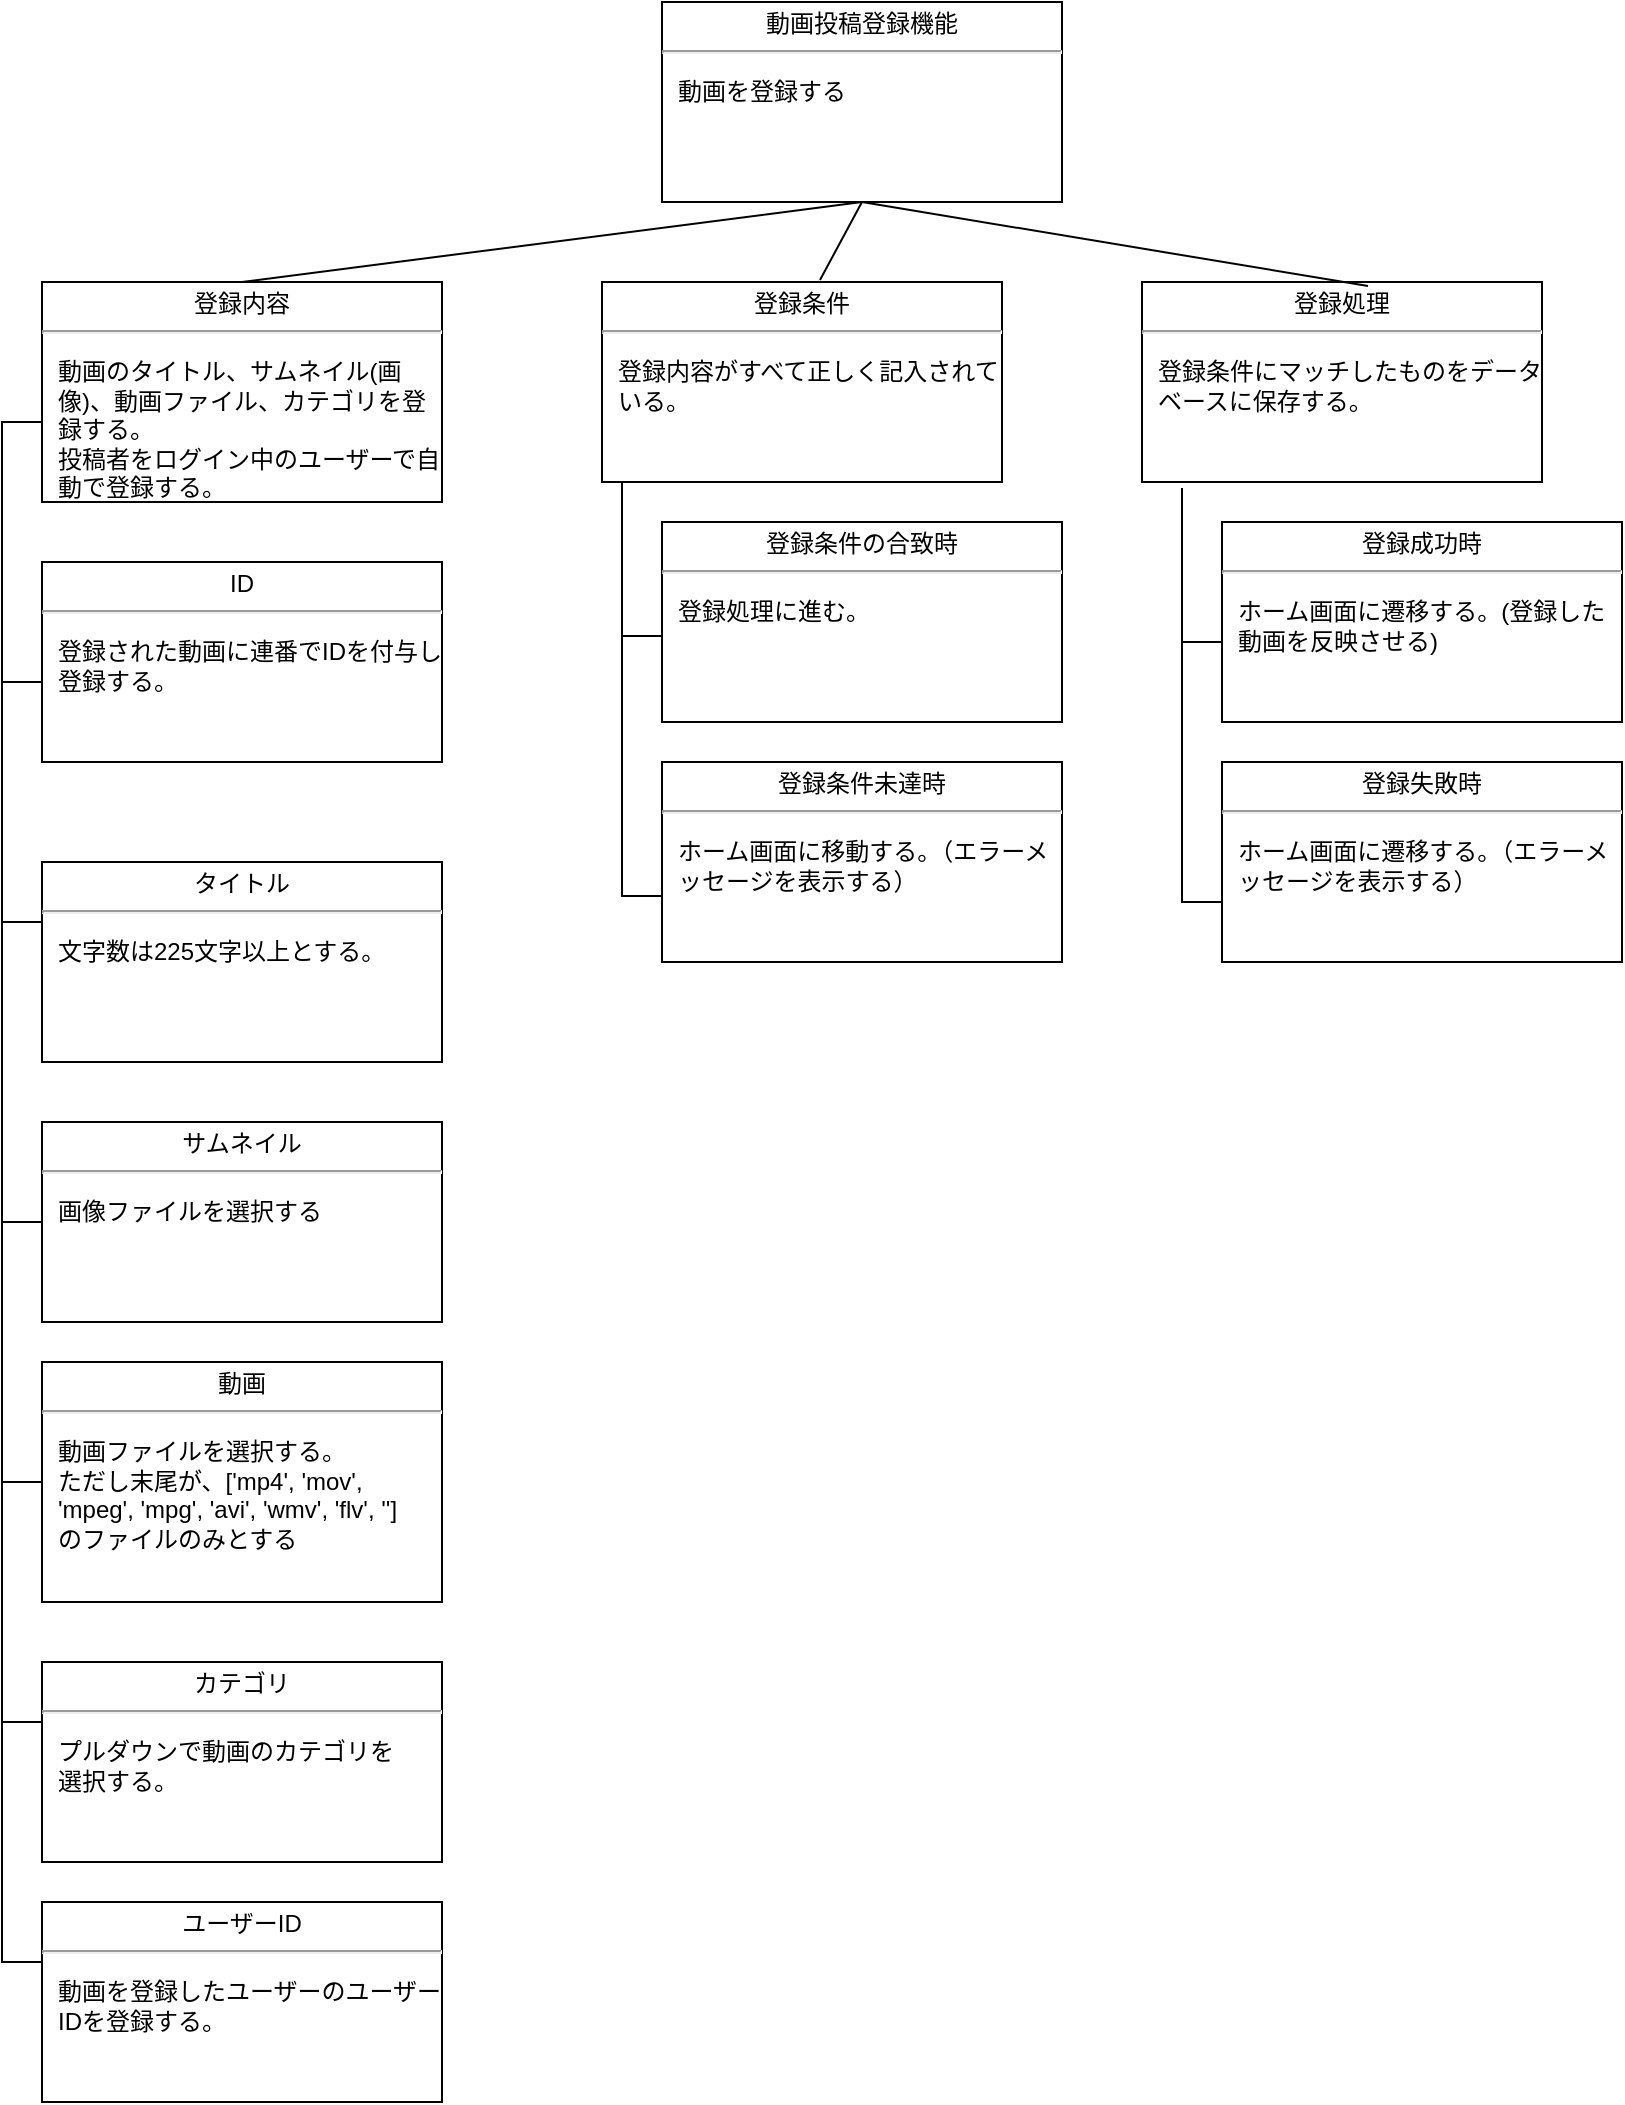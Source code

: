 <mxfile version="14.6.13" type="device"><diagram id="3q8DmHN7vmCkUKKWq3EM" name="ページ1"><mxGraphModel dx="2153" dy="626" grid="1" gridSize="10" guides="1" tooltips="1" connect="1" arrows="1" fold="1" page="1" pageScale="1" pageWidth="827" pageHeight="1169" math="0" shadow="0"><root><mxCell id="0"/><mxCell id="1" parent="0"/><mxCell id="uLBzzEugCAjxn1qEGmEh-2" value="&lt;p style=&quot;margin: 0px ; margin-top: 4px ; text-align: center&quot;&gt;動画投稿登録機能&lt;/p&gt;&lt;hr&gt;&lt;p&gt;&lt;/p&gt;&lt;p style=&quot;margin: 0px ; margin-left: 8px ; text-align: left&quot;&gt;動画を登録する&lt;/p&gt;" style="shape=rect;overflow=fill;html=1;whiteSpace=wrap;align=center;" parent="1" vertex="1"><mxGeometry x="320" y="20" width="200" height="100" as="geometry"/></mxCell><mxCell id="uLBzzEugCAjxn1qEGmEh-7" value="&lt;p style=&quot;margin: 0px ; margin-top: 4px ; text-align: center&quot;&gt;登録成功時&lt;/p&gt;&lt;hr&gt;&lt;p&gt;&lt;/p&gt;&lt;p style=&quot;margin: 0px ; margin-left: 8px ; text-align: left&quot;&gt;&lt;span&gt;ホーム画面に遷移する。(登録した動画を反映させる)&lt;/span&gt;&lt;br&gt;&lt;/p&gt;" style="shape=rect;overflow=fill;html=1;whiteSpace=wrap;align=center;" parent="1" vertex="1"><mxGeometry x="600" y="280" width="200" height="100" as="geometry"/></mxCell><mxCell id="uLBzzEugCAjxn1qEGmEh-8" value="&lt;p style=&quot;margin: 0px ; margin-top: 4px ; text-align: center&quot;&gt;登録処理&lt;/p&gt;&lt;hr&gt;&lt;p&gt;&lt;/p&gt;&lt;p style=&quot;margin: 0px ; margin-left: 8px ; text-align: left&quot;&gt;登録条件にマッチしたものをデータベースに保存する。&lt;/p&gt;" style="shape=rect;overflow=fill;html=1;whiteSpace=wrap;align=center;" parent="1" vertex="1"><mxGeometry x="560" y="160" width="200" height="100" as="geometry"/></mxCell><mxCell id="uLBzzEugCAjxn1qEGmEh-9" value="&lt;p style=&quot;margin: 0px ; margin-top: 4px ; text-align: center&quot;&gt;登録条件未達時&lt;/p&gt;&lt;hr&gt;&lt;p&gt;&lt;/p&gt;&lt;p style=&quot;margin: 0px ; margin-left: 8px ; text-align: left&quot;&gt;ホーム画面に移動する。（エラーメッセージを表示する）&lt;/p&gt;" style="shape=rect;overflow=fill;html=1;whiteSpace=wrap;align=center;" parent="1" vertex="1"><mxGeometry x="320" y="400" width="200" height="100" as="geometry"/></mxCell><mxCell id="uLBzzEugCAjxn1qEGmEh-10" value="&lt;p style=&quot;margin: 0px ; margin-top: 4px ; text-align: center&quot;&gt;登録条件&lt;/p&gt;&lt;hr&gt;&lt;p&gt;&lt;/p&gt;&lt;p style=&quot;margin: 0px ; margin-left: 8px ; text-align: left&quot;&gt;登録内容がすべて正しく記入されている。&lt;/p&gt;" style="shape=rect;overflow=fill;html=1;whiteSpace=wrap;align=center;" parent="1" vertex="1"><mxGeometry x="290" y="160" width="200" height="100" as="geometry"/></mxCell><mxCell id="uLBzzEugCAjxn1qEGmEh-11" value="&lt;p style=&quot;margin: 0px ; margin-top: 4px ; text-align: center&quot;&gt;登録内容&lt;/p&gt;&lt;hr&gt;&lt;p&gt;&lt;/p&gt;&lt;p style=&quot;margin: 0px ; margin-left: 8px ; text-align: left&quot;&gt;動画のタイトル、サムネイル(画像)、動画ファイル、カテゴリを登録する。&lt;/p&gt;&lt;p style=&quot;margin: 0px ; margin-left: 8px ; text-align: left&quot;&gt;投稿者をログイン中のユーザーで自動で登録する。&lt;/p&gt;" style="shape=rect;overflow=fill;html=1;whiteSpace=wrap;align=center;" parent="1" vertex="1"><mxGeometry x="10" y="160" width="200" height="110" as="geometry"/></mxCell><mxCell id="uLBzzEugCAjxn1qEGmEh-12" value="&lt;p style=&quot;margin: 0px ; margin-top: 4px ; text-align: center&quot;&gt;ユーザーID&lt;/p&gt;&lt;hr&gt;&lt;p&gt;&lt;/p&gt;&lt;p style=&quot;margin: 0px ; margin-left: 8px ; text-align: left&quot;&gt;&lt;span&gt;動画を登録したユーザーのユーザーIDを登録する。&lt;/span&gt;&lt;/p&gt;" style="shape=rect;overflow=fill;html=1;whiteSpace=wrap;align=center;" parent="1" vertex="1"><mxGeometry x="10" y="970" width="200" height="100" as="geometry"/></mxCell><mxCell id="uLBzzEugCAjxn1qEGmEh-13" value="&lt;p style=&quot;margin: 0px ; margin-top: 4px ; text-align: center&quot;&gt;ID&lt;/p&gt;&lt;hr&gt;&lt;p&gt;&lt;/p&gt;&lt;p style=&quot;margin: 0px ; margin-left: 8px ; text-align: left&quot;&gt;登録された動画に連番でIDを付与し&lt;/p&gt;&lt;p style=&quot;margin: 0px ; margin-left: 8px ; text-align: left&quot;&gt;登録する。&lt;/p&gt;" style="shape=rect;overflow=fill;html=1;whiteSpace=wrap;align=center;" parent="1" vertex="1"><mxGeometry x="10" y="300" width="200" height="100" as="geometry"/></mxCell><mxCell id="uLBzzEugCAjxn1qEGmEh-14" value="&lt;p style=&quot;margin: 0px ; margin-top: 4px ; text-align: center&quot;&gt;登録条件の合致時&lt;/p&gt;&lt;hr&gt;&lt;p&gt;&lt;/p&gt;&lt;p style=&quot;margin: 0px ; margin-left: 8px ; text-align: left&quot;&gt;登録処理に進む。&lt;/p&gt;" style="shape=rect;overflow=fill;html=1;whiteSpace=wrap;align=center;" parent="1" vertex="1"><mxGeometry x="320" y="280" width="200" height="100" as="geometry"/></mxCell><mxCell id="uLBzzEugCAjxn1qEGmEh-16" value="&lt;p style=&quot;margin: 0px ; margin-top: 4px ; text-align: center&quot;&gt;タイトル&lt;/p&gt;&lt;hr&gt;&lt;p&gt;&lt;/p&gt;&lt;p style=&quot;margin: 0px ; margin-left: 8px ; text-align: left&quot;&gt;文字数は225文字以上とする。&lt;/p&gt;&lt;p style=&quot;margin: 0px ; margin-left: 8px ; text-align: left&quot;&gt;&lt;br&gt;&lt;/p&gt;" style="shape=rect;overflow=fill;html=1;whiteSpace=wrap;align=center;" parent="1" vertex="1"><mxGeometry x="10" y="450" width="200" height="100" as="geometry"/></mxCell><mxCell id="uLBzzEugCAjxn1qEGmEh-20" value="&lt;p style=&quot;margin: 0px ; margin-top: 4px ; text-align: center&quot;&gt;登録失敗時&lt;/p&gt;&lt;hr&gt;&lt;p&gt;&lt;/p&gt;&lt;p style=&quot;margin: 0px ; margin-left: 8px ; text-align: left&quot;&gt;ホーム画面に遷移する。（エラーメッセージを表示する）&lt;/p&gt;" style="shape=rect;overflow=fill;html=1;whiteSpace=wrap;align=center;" parent="1" vertex="1"><mxGeometry x="600" y="400" width="200" height="100" as="geometry"/></mxCell><mxCell id="uLBzzEugCAjxn1qEGmEh-21" value="" style="endArrow=none;html=1;entryX=0.5;entryY=1;entryDx=0;entryDy=0;exitX=0.5;exitY=0;exitDx=0;exitDy=0;" parent="1" source="uLBzzEugCAjxn1qEGmEh-11" target="uLBzzEugCAjxn1qEGmEh-2" edge="1"><mxGeometry width="50" height="50" relative="1" as="geometry"><mxPoint x="450" y="330" as="sourcePoint"/><mxPoint x="500" y="280" as="targetPoint"/></mxGeometry></mxCell><mxCell id="uLBzzEugCAjxn1qEGmEh-23" value="" style="endArrow=none;html=1;exitX=0.565;exitY=0.02;exitDx=0;exitDy=0;exitPerimeter=0;" parent="1" source="uLBzzEugCAjxn1qEGmEh-8" edge="1"><mxGeometry width="50" height="50" relative="1" as="geometry"><mxPoint x="450" y="330" as="sourcePoint"/><mxPoint x="420" y="120" as="targetPoint"/></mxGeometry></mxCell><mxCell id="uLBzzEugCAjxn1qEGmEh-24" value="" style="endArrow=none;html=1;entryX=0.5;entryY=1;entryDx=0;entryDy=0;exitX=0.545;exitY=-0.01;exitDx=0;exitDy=0;exitPerimeter=0;" parent="1" source="uLBzzEugCAjxn1qEGmEh-10" target="uLBzzEugCAjxn1qEGmEh-2" edge="1"><mxGeometry width="50" height="50" relative="1" as="geometry"><mxPoint x="450" y="330" as="sourcePoint"/><mxPoint x="500" y="280" as="targetPoint"/></mxGeometry></mxCell><mxCell id="uLBzzEugCAjxn1qEGmEh-26" value="" style="shape=partialRectangle;whiteSpace=wrap;html=1;bottom=1;right=1;left=1;top=0;fillColor=none;routingCenterX=-0.5;direction=south;" parent="1" vertex="1"><mxGeometry x="580" y="340" width="20" height="130" as="geometry"/></mxCell><mxCell id="uLBzzEugCAjxn1qEGmEh-29" value="" style="endArrow=none;html=1;exitX=0;exitY=1;exitDx=0;exitDy=0;" parent="1" source="uLBzzEugCAjxn1qEGmEh-26" edge="1"><mxGeometry width="50" height="50" relative="1" as="geometry"><mxPoint x="580" y="330" as="sourcePoint"/><mxPoint x="580" y="263" as="targetPoint"/></mxGeometry></mxCell><mxCell id="uLBzzEugCAjxn1qEGmEh-33" value="" style="shape=partialRectangle;whiteSpace=wrap;html=1;bottom=1;right=1;left=1;top=0;fillColor=none;routingCenterX=-0.5;direction=south;" parent="1" vertex="1"><mxGeometry x="300" y="337" width="20" height="130" as="geometry"/></mxCell><mxCell id="uLBzzEugCAjxn1qEGmEh-34" value="" style="endArrow=none;html=1;exitX=0;exitY=1;exitDx=0;exitDy=0;" parent="1" source="uLBzzEugCAjxn1qEGmEh-33" edge="1"><mxGeometry width="50" height="50" relative="1" as="geometry"><mxPoint x="300" y="327" as="sourcePoint"/><mxPoint x="300" y="260" as="targetPoint"/></mxGeometry></mxCell><mxCell id="uLBzzEugCAjxn1qEGmEh-36" value="" style="shape=partialRectangle;whiteSpace=wrap;html=1;bottom=1;right=1;left=1;top=0;fillColor=none;routingCenterX=-0.5;direction=south;" parent="1" vertex="1"><mxGeometry x="-10" y="230" width="20" height="130" as="geometry"/></mxCell><mxCell id="uLBzzEugCAjxn1qEGmEh-38" value="" style="shape=partialRectangle;whiteSpace=wrap;html=1;bottom=1;right=1;left=1;top=0;fillColor=none;routingCenterX=-0.5;direction=south;" parent="1" vertex="1"><mxGeometry x="-10" y="360" width="20" height="120" as="geometry"/></mxCell><mxCell id="42c9Q7_YvZQoWPoBbYFU-1" value="&lt;p style=&quot;margin: 0px ; margin-top: 4px ; text-align: center&quot;&gt;サムネイル&lt;/p&gt;&lt;hr&gt;&lt;p&gt;&lt;/p&gt;&lt;p style=&quot;margin: 0px ; margin-left: 8px ; text-align: left&quot;&gt;画像ファイルを選択する&lt;/p&gt;" style="shape=rect;overflow=fill;html=1;whiteSpace=wrap;align=center;" parent="1" vertex="1"><mxGeometry x="10" y="580" width="200" height="100" as="geometry"/></mxCell><mxCell id="42c9Q7_YvZQoWPoBbYFU-2" value="&lt;p style=&quot;margin: 0px ; margin-top: 4px ; text-align: center&quot;&gt;動画&lt;/p&gt;&lt;hr&gt;&lt;p&gt;&lt;/p&gt;&lt;p style=&quot;margin: 0px ; margin-left: 8px ; text-align: left&quot;&gt;動画ファイルを選択する。&lt;/p&gt;&lt;p style=&quot;margin: 0px ; margin-left: 8px ; text-align: left&quot;&gt;ただし末尾が、&lt;span&gt;['mp4', 'mov', 'mpeg', 'mpg', 'avi', 'wmv', 'flv', '']&lt;/span&gt;&lt;/p&gt;&lt;p style=&quot;margin: 0px ; margin-left: 8px ; text-align: left&quot;&gt;&lt;span&gt;のファイルのみとする&lt;/span&gt;&lt;/p&gt;" style="shape=rect;overflow=fill;html=1;whiteSpace=wrap;align=center;" parent="1" vertex="1"><mxGeometry x="10" y="700" width="200" height="120" as="geometry"/></mxCell><mxCell id="42c9Q7_YvZQoWPoBbYFU-3" value="&lt;p style=&quot;margin: 0px ; margin-top: 4px ; text-align: center&quot;&gt;カテゴリ&lt;/p&gt;&lt;hr&gt;&lt;p&gt;&lt;/p&gt;&lt;p style=&quot;margin: 0px ; margin-left: 8px ; text-align: left&quot;&gt;プルダウンで動画のカテゴリを&lt;/p&gt;&lt;p style=&quot;margin: 0px ; margin-left: 8px ; text-align: left&quot;&gt;選択する。&lt;/p&gt;" style="shape=rect;overflow=fill;html=1;whiteSpace=wrap;align=center;" parent="1" vertex="1"><mxGeometry x="10" y="850" width="200" height="100" as="geometry"/></mxCell><mxCell id="42c9Q7_YvZQoWPoBbYFU-5" value="" style="shape=partialRectangle;whiteSpace=wrap;html=1;bottom=1;right=1;left=1;top=0;fillColor=none;routingCenterX=-0.5;direction=south;" parent="1" vertex="1"><mxGeometry x="-10" y="630" width="20" height="130" as="geometry"/></mxCell><mxCell id="42c9Q7_YvZQoWPoBbYFU-6" value="" style="endArrow=none;html=1;exitX=0;exitY=1;exitDx=0;exitDy=0;" parent="1" source="42c9Q7_YvZQoWPoBbYFU-5" edge="1"><mxGeometry width="50" height="50" relative="1" as="geometry"><mxPoint x="-10" y="620" as="sourcePoint"/><mxPoint x="-10" y="560" as="targetPoint"/></mxGeometry></mxCell><mxCell id="42c9Q7_YvZQoWPoBbYFU-7" value="" style="shape=partialRectangle;whiteSpace=wrap;html=1;bottom=1;right=1;left=1;top=0;fillColor=none;routingCenterX=-0.5;direction=south;" parent="1" vertex="1"><mxGeometry x="-10" y="760" width="20" height="120" as="geometry"/></mxCell><mxCell id="42c9Q7_YvZQoWPoBbYFU-8" value="" style="shape=partialRectangle;whiteSpace=wrap;html=1;bottom=1;right=1;left=1;top=0;fillColor=none;routingCenterX=-0.5;direction=south;" parent="1" vertex="1"><mxGeometry x="-10" y="480" width="20" height="150" as="geometry"/></mxCell><mxCell id="42c9Q7_YvZQoWPoBbYFU-10" value="" style="shape=partialRectangle;whiteSpace=wrap;html=1;bottom=1;right=1;left=1;top=0;fillColor=none;routingCenterX=-0.5;direction=south;" parent="1" vertex="1"><mxGeometry x="-10" y="880" width="20" height="120" as="geometry"/></mxCell></root></mxGraphModel></diagram></mxfile>